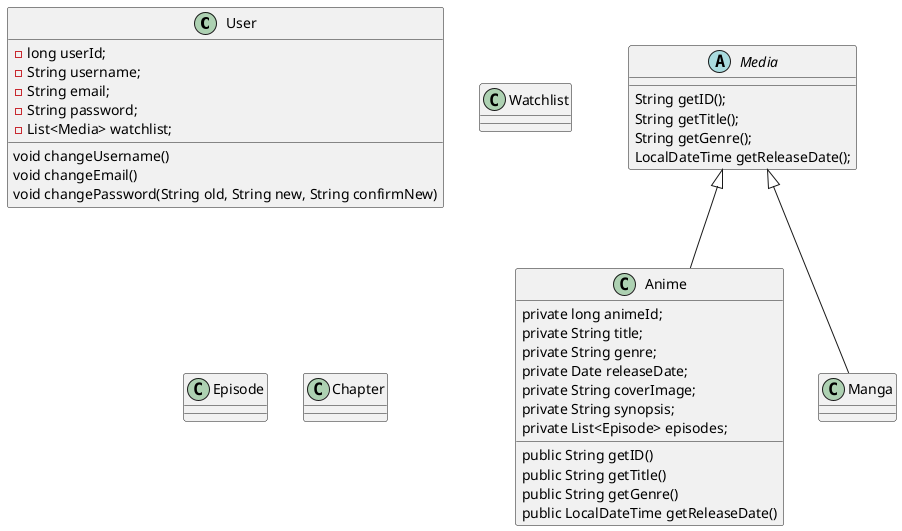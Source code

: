 @startuml
'https://plantuml.com/class-diagram

'abstract class AbstractList
'abstract AbstractCollection
'interface List
'interface Collection
'
'List <|-- AbstractList
'Collection <|-- AbstractCollection
'
'Collection <|- List
'AbstractCollection <|- AbstractList
'AbstractList <|-- ArrayList
'
'class ArrayList {
'Object[] elementData
'size()
'}
'
'enum TimeUnit {
'DAYS
'HOURS
'MINUTES
'}

class User {
    - long userId;
    - String username;
    - String email;
    - String password;
    - List<Media> watchlist;

    void changeUsername()
    void changeEmail()
    void changePassword(String old, String new, String confirmNew)
}

class Watchlist{

}

abstract class Media {
    String getID();
    String getTitle();
    String getGenre();
    LocalDateTime getReleaseDate();
}

class Anime extends Media{
    private long animeId;
    private String title;
    private String genre;
    private Date releaseDate;
    private String coverImage;
    private String synopsis;
    private List<Episode> episodes;

    public String getID()
    public String getTitle()
    public String getGenre()
    public LocalDateTime getReleaseDate()
}

class Manga extends Media{
}

class Episode{
}

class Chapter{

}


@enduml